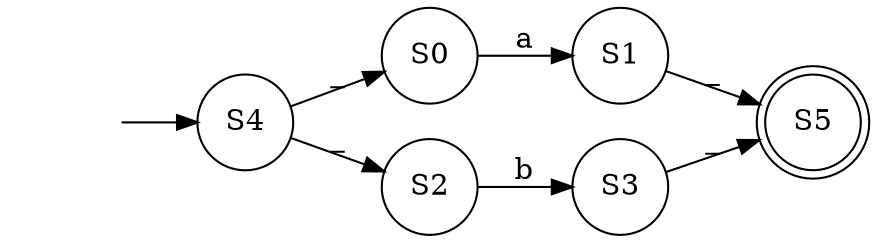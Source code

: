 digraph myAutomaton {
rankdir=LR;
" " [shape=none]
"S0" [shape=circle]
"S1" [shape=circle]
"S2" [shape=circle]
"S3" [shape=circle]
"S4" [shape=circle]
"S5" [shape=doublecircle]

" " -> "S4""S4" -> "S0"[label="_"]
"S2" -> "S3"[label="b"]
"S0" -> "S1"[label="a"]
"S4" -> "S2"[label="_"]
"S1" -> "S5"[label="_"]
"S3" -> "S5"[label="_"]
}